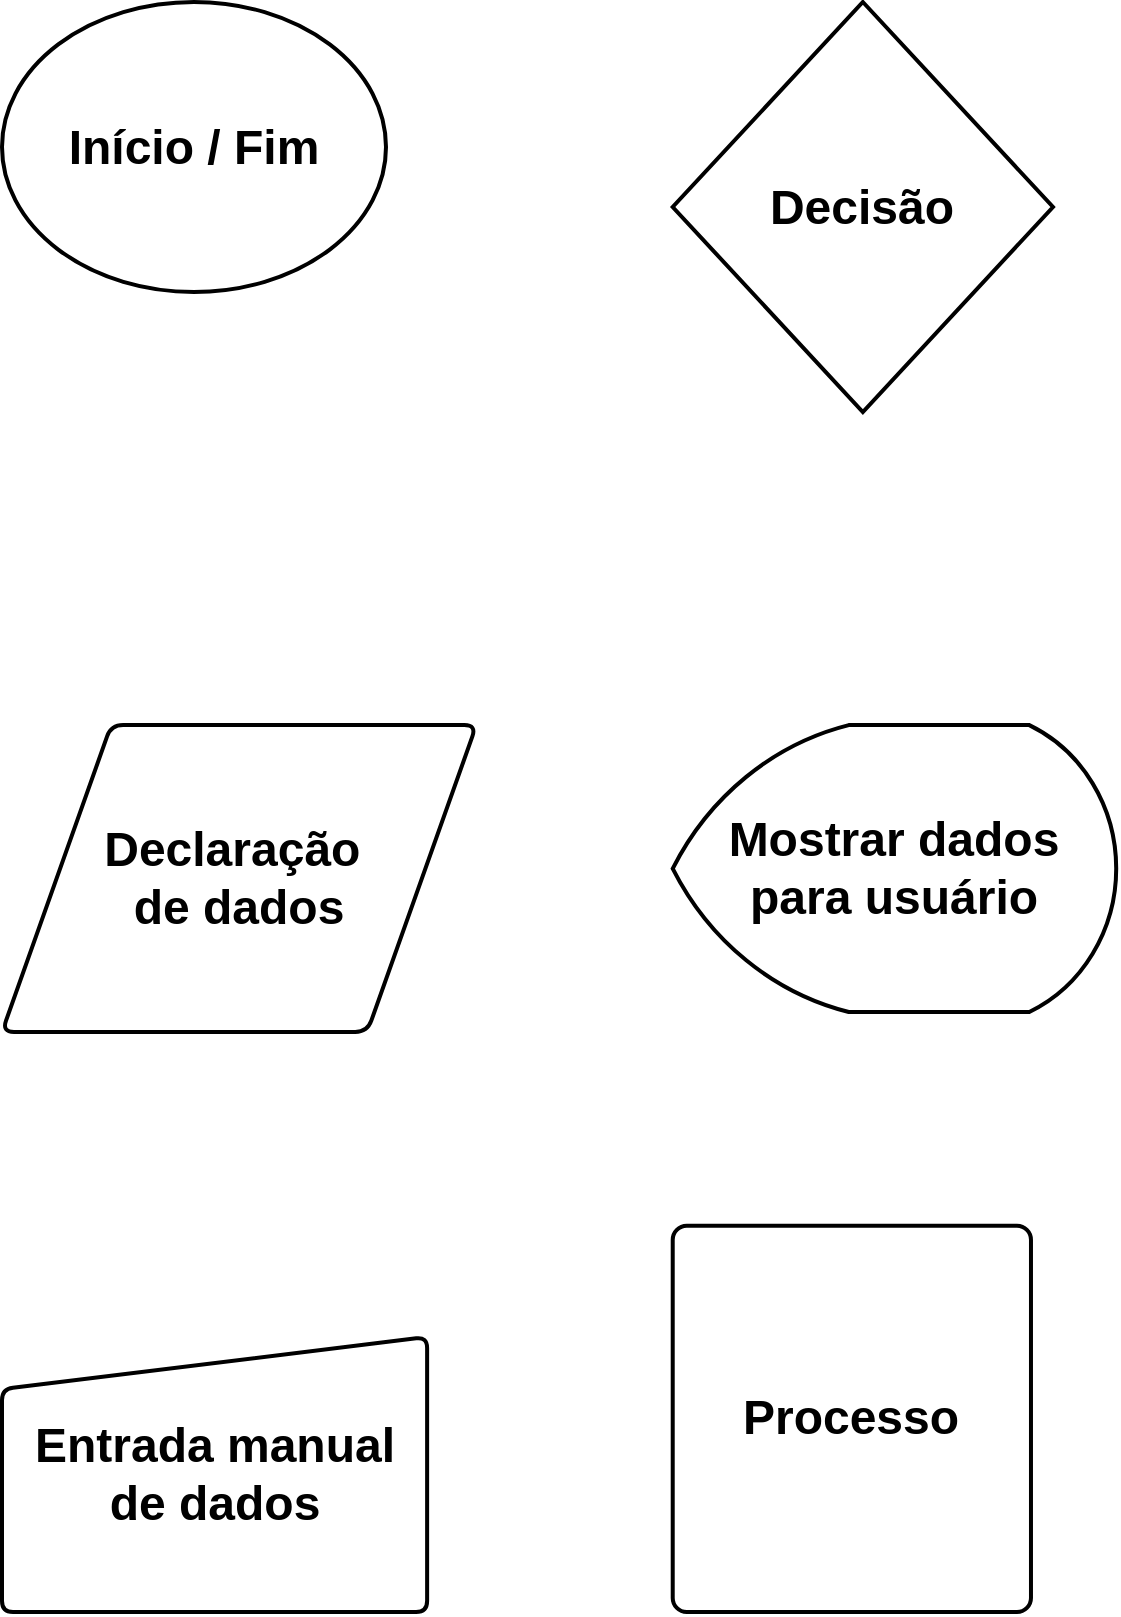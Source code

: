 <mxfile version="24.2.8" type="device" pages="5">
  <diagram name="Estrutura de dados" id="VO0Elfahwj_v4JyDGlC0">
    <mxGraphModel dx="1434" dy="739" grid="1" gridSize="10" guides="1" tooltips="1" connect="1" arrows="1" fold="1" page="1" pageScale="1" pageWidth="850" pageHeight="1100" math="0" shadow="0">
      <root>
        <mxCell id="0" />
        <mxCell id="1" parent="0" />
        <mxCell id="7VfNzJlZN8jF8H4V-uZl-8" value="&lt;b&gt;&lt;font style=&quot;font-size: 24px;&quot;&gt;Início / Fim&lt;/font&gt;&lt;/b&gt;" style="strokeWidth=2;html=1;shape=mxgraph.flowchart.start_2;whiteSpace=wrap;container=0;" parent="1" vertex="1">
          <mxGeometry x="128" y="105" width="192" height="145" as="geometry" />
        </mxCell>
        <mxCell id="7VfNzJlZN8jF8H4V-uZl-9" value="&lt;b&gt;&lt;font style=&quot;font-size: 24px;&quot;&gt;Decisão&lt;/font&gt;&lt;/b&gt;" style="strokeWidth=2;html=1;shape=mxgraph.flowchart.decision;whiteSpace=wrap;container=0;" parent="1" vertex="1">
          <mxGeometry x="463.36" y="105" width="190.14" height="205" as="geometry" />
        </mxCell>
        <mxCell id="7VfNzJlZN8jF8H4V-uZl-10" value="&lt;b&gt;&lt;font style=&quot;font-size: 24px;&quot;&gt;Entrada manual de dados&lt;/font&gt;&lt;/b&gt;" style="html=1;strokeWidth=2;shape=manualInput;whiteSpace=wrap;rounded=1;size=26;arcSize=11;container=0;" parent="1" vertex="1">
          <mxGeometry x="128" y="772.5" width="212.56" height="137.5" as="geometry" />
        </mxCell>
        <mxCell id="7VfNzJlZN8jF8H4V-uZl-11" value="&lt;b&gt;&lt;font style=&quot;font-size: 24px;&quot;&gt;Declaração&amp;nbsp;&lt;/font&gt;&lt;/b&gt;&lt;div&gt;&lt;b&gt;&lt;font style=&quot;font-size: 24px;&quot;&gt;de dados&lt;/font&gt;&lt;/b&gt;&lt;/div&gt;" style="shape=parallelogram;html=1;strokeWidth=2;perimeter=parallelogramPerimeter;whiteSpace=wrap;rounded=1;arcSize=12;size=0.23;container=0;" parent="1" vertex="1">
          <mxGeometry x="128" y="466.56" width="237.2" height="153.44" as="geometry" />
        </mxCell>
        <mxCell id="7VfNzJlZN8jF8H4V-uZl-12" value="&lt;b&gt;&lt;font style=&quot;font-size: 24px;&quot;&gt;Processo&lt;/font&gt;&lt;/b&gt;" style="rounded=1;whiteSpace=wrap;html=1;absoluteArcSize=1;arcSize=14;strokeWidth=2;container=0;" parent="1" vertex="1">
          <mxGeometry x="463.36" y="716.88" width="179.13" height="193.13" as="geometry" />
        </mxCell>
        <mxCell id="7VfNzJlZN8jF8H4V-uZl-14" value="&lt;b&gt;&lt;font style=&quot;font-size: 24px;&quot;&gt;Mostrar dados para usuário&lt;/font&gt;&lt;/b&gt;" style="strokeWidth=2;html=1;shape=mxgraph.flowchart.display;whiteSpace=wrap;container=0;" parent="1" vertex="1">
          <mxGeometry x="463.36" y="466.56" width="221.74" height="143.44" as="geometry" />
        </mxCell>
      </root>
    </mxGraphModel>
  </diagram>
  <diagram id="NFnGomVxwJzq5-y00nWm" name="Estrutura Sequencial">
    <mxGraphModel dx="1434" dy="739" grid="1" gridSize="10" guides="1" tooltips="1" connect="1" arrows="1" fold="1" page="1" pageScale="1" pageWidth="850" pageHeight="1100" math="0" shadow="0">
      <root>
        <mxCell id="0" />
        <mxCell id="1" parent="0" />
        <mxCell id="A3I9JOHYfVXr757jEIxs-1" value="&lt;b&gt;&lt;font style=&quot;font-size: 24px;&quot;&gt;Estrutura Sequencial&lt;/font&gt;&lt;/b&gt;" style="rounded=1;whiteSpace=wrap;html=1;absoluteArcSize=1;arcSize=0;strokeWidth=2;" parent="1" vertex="1">
          <mxGeometry x="250" y="70" width="350" height="90" as="geometry" />
        </mxCell>
        <mxCell id="rwIyurHBLYA6ryHtuihB-2" style="edgeStyle=orthogonalEdgeStyle;rounded=0;orthogonalLoop=1;jettySize=auto;html=1;" parent="1" source="A3I9JOHYfVXr757jEIxs-3" target="rwIyurHBLYA6ryHtuihB-1" edge="1">
          <mxGeometry relative="1" as="geometry" />
        </mxCell>
        <mxCell id="A3I9JOHYfVXr757jEIxs-3" value="&lt;span style=&quot;font-size: 24px;&quot;&gt;&lt;b&gt;Realizar cadastro&lt;/b&gt;&lt;/span&gt;" style="strokeWidth=2;html=1;shape=mxgraph.flowchart.start_2;whiteSpace=wrap;" parent="1" vertex="1">
          <mxGeometry x="340" y="210" width="170" height="170" as="geometry" />
        </mxCell>
        <mxCell id="Yi8Tm0lFLK86ROE0paF7-2" style="edgeStyle=orthogonalEdgeStyle;rounded=0;orthogonalLoop=1;jettySize=auto;html=1;" parent="1" source="rwIyurHBLYA6ryHtuihB-1" target="Yi8Tm0lFLK86ROE0paF7-1" edge="1">
          <mxGeometry relative="1" as="geometry" />
        </mxCell>
        <mxCell id="rwIyurHBLYA6ryHtuihB-1" value="&lt;span style=&quot;font-size: 24px;&quot;&gt;&lt;b&gt;Nome&lt;/b&gt;&lt;/span&gt;&lt;div&gt;&lt;span style=&quot;font-size: 24px;&quot;&gt;&lt;b&gt;Email&lt;/b&gt;&lt;/span&gt;&lt;/div&gt;&lt;div&gt;&lt;span style=&quot;font-size: 24px;&quot;&gt;&lt;b&gt;Senha&lt;/b&gt;&lt;/span&gt;&lt;/div&gt;" style="shape=parallelogram;html=1;strokeWidth=2;perimeter=parallelogramPerimeter;whiteSpace=wrap;rounded=1;arcSize=12;size=0.23;container=0;" parent="1" vertex="1">
          <mxGeometry x="296.015" y="450.002" width="257.97" height="166.875" as="geometry" />
        </mxCell>
        <mxCell id="Yi8Tm0lFLK86ROE0paF7-4" value="" style="edgeStyle=orthogonalEdgeStyle;rounded=0;orthogonalLoop=1;jettySize=auto;html=1;" parent="1" source="Yi8Tm0lFLK86ROE0paF7-1" target="Yi8Tm0lFLK86ROE0paF7-3" edge="1">
          <mxGeometry relative="1" as="geometry" />
        </mxCell>
        <mxCell id="Yi8Tm0lFLK86ROE0paF7-1" value="&lt;b&gt;&lt;font style=&quot;font-size: 24px;&quot;&gt;Nome = Sil&lt;/font&gt;&lt;/b&gt;" style="html=1;strokeWidth=2;shape=manualInput;whiteSpace=wrap;rounded=1;size=26;arcSize=11;container=0;" parent="1" vertex="1">
          <mxGeometry x="296.015" y="700" width="257.97" height="150" as="geometry" />
        </mxCell>
        <mxCell id="Yi8Tm0lFLK86ROE0paF7-6" value="" style="edgeStyle=orthogonalEdgeStyle;rounded=0;orthogonalLoop=1;jettySize=auto;html=1;" parent="1" source="Yi8Tm0lFLK86ROE0paF7-3" target="Yi8Tm0lFLK86ROE0paF7-5" edge="1">
          <mxGeometry relative="1" as="geometry" />
        </mxCell>
        <mxCell id="Yi8Tm0lFLK86ROE0paF7-3" value="&lt;span style=&quot;font-size: 24px;&quot;&gt;&lt;b&gt;email = Sil@miranda.com&lt;/b&gt;&lt;/span&gt;" style="html=1;strokeWidth=2;shape=manualInput;whiteSpace=wrap;rounded=1;size=26;arcSize=11;container=0;" parent="1" vertex="1">
          <mxGeometry x="265" y="933" width="320" height="137" as="geometry" />
        </mxCell>
        <mxCell id="2QI2CAJESGRs4AAB4RBo-2" value="" style="edgeStyle=orthogonalEdgeStyle;rounded=0;orthogonalLoop=1;jettySize=auto;html=1;" parent="1" source="Yi8Tm0lFLK86ROE0paF7-5" target="2QI2CAJESGRs4AAB4RBo-1" edge="1">
          <mxGeometry relative="1" as="geometry" />
        </mxCell>
        <mxCell id="Yi8Tm0lFLK86ROE0paF7-5" value="&lt;span style=&quot;font-size: 24px;&quot;&gt;&lt;b&gt;senha = siluber123&lt;/b&gt;&lt;/span&gt;" style="html=1;strokeWidth=2;shape=manualInput;whiteSpace=wrap;rounded=1;size=26;arcSize=11;container=0;" parent="1" vertex="1">
          <mxGeometry x="265" y="1150" width="320" height="137" as="geometry" />
        </mxCell>
        <mxCell id="R-juqCz5-qe3ImDDjwPW-4" value="" style="edgeStyle=orthogonalEdgeStyle;rounded=0;orthogonalLoop=1;jettySize=auto;html=1;" parent="1" source="2QI2CAJESGRs4AAB4RBo-1" target="R-juqCz5-qe3ImDDjwPW-2" edge="1">
          <mxGeometry relative="1" as="geometry" />
        </mxCell>
        <mxCell id="2QI2CAJESGRs4AAB4RBo-1" value="&lt;b&gt;&lt;font style=&quot;font-size: 24px;&quot;&gt;Cadastro&amp;nbsp;&lt;/font&gt;&lt;/b&gt;&lt;div&gt;&lt;b&gt;&lt;font style=&quot;font-size: 24px;&quot;&gt;concluído&lt;/font&gt;&lt;/b&gt;&lt;/div&gt;" style="strokeWidth=2;html=1;shape=mxgraph.flowchart.display;whiteSpace=wrap;container=0;" parent="1" vertex="1">
          <mxGeometry x="296.015" y="1380.003" width="257.97" height="166.875" as="geometry" />
        </mxCell>
        <mxCell id="R-juqCz5-qe3ImDDjwPW-2" value="&lt;span style=&quot;font-size: 24px;&quot;&gt;&lt;b&gt;Realizar cadastro&lt;/b&gt;&lt;/span&gt;" style="strokeWidth=2;html=1;shape=mxgraph.flowchart.start_2;whiteSpace=wrap;" parent="1" vertex="1">
          <mxGeometry x="340" y="1640" width="170" height="170" as="geometry" />
        </mxCell>
      </root>
    </mxGraphModel>
  </diagram>
  <diagram name="Estrutura condicional" id="o-TsfnYeBPfgt5agu1Gy">
    <mxGraphModel dx="1434" dy="739" grid="1" gridSize="10" guides="1" tooltips="1" connect="1" arrows="1" fold="1" page="1" pageScale="1" pageWidth="850" pageHeight="1100" math="0" shadow="0">
      <root>
        <mxCell id="kD1bxhBCxLsqNblzuOr5-0" />
        <mxCell id="kD1bxhBCxLsqNblzuOr5-1" parent="kD1bxhBCxLsqNblzuOr5-0" />
        <mxCell id="kD1bxhBCxLsqNblzuOr5-2" value="&lt;span style=&quot;font-size: 24px;&quot;&gt;&lt;b&gt;Estrutura condicional&lt;/b&gt;&lt;/span&gt;" style="rounded=1;whiteSpace=wrap;html=1;absoluteArcSize=1;arcSize=0;strokeWidth=2;" parent="kD1bxhBCxLsqNblzuOr5-1" vertex="1">
          <mxGeometry x="250" y="70" width="350" height="90" as="geometry" />
        </mxCell>
        <mxCell id="kD1bxhBCxLsqNblzuOr5-3" style="edgeStyle=orthogonalEdgeStyle;rounded=0;orthogonalLoop=1;jettySize=auto;html=1;" parent="kD1bxhBCxLsqNblzuOr5-1" source="kD1bxhBCxLsqNblzuOr5-4" target="kD1bxhBCxLsqNblzuOr5-6" edge="1">
          <mxGeometry relative="1" as="geometry" />
        </mxCell>
        <mxCell id="kD1bxhBCxLsqNblzuOr5-4" value="&lt;span style=&quot;font-size: 24px;&quot;&gt;&lt;b&gt;Fazer Login&lt;/b&gt;&lt;/span&gt;" style="strokeWidth=2;html=1;shape=mxgraph.flowchart.start_2;whiteSpace=wrap;" parent="kD1bxhBCxLsqNblzuOr5-1" vertex="1">
          <mxGeometry x="340" y="210" width="170" height="170" as="geometry" />
        </mxCell>
        <mxCell id="kD1bxhBCxLsqNblzuOr5-5" style="edgeStyle=orthogonalEdgeStyle;rounded=0;orthogonalLoop=1;jettySize=auto;html=1;" parent="kD1bxhBCxLsqNblzuOr5-1" source="kD1bxhBCxLsqNblzuOr5-6" target="kD1bxhBCxLsqNblzuOr5-8" edge="1">
          <mxGeometry relative="1" as="geometry" />
        </mxCell>
        <mxCell id="kD1bxhBCxLsqNblzuOr5-6" value="&lt;div&gt;&lt;span style=&quot;font-size: 24px;&quot;&gt;&lt;b&gt;Email&lt;/b&gt;&lt;/span&gt;&lt;/div&gt;&lt;div&gt;&lt;span style=&quot;font-size: 24px;&quot;&gt;&lt;b&gt;Senha&lt;/b&gt;&lt;/span&gt;&lt;/div&gt;" style="shape=parallelogram;html=1;strokeWidth=2;perimeter=parallelogramPerimeter;whiteSpace=wrap;rounded=1;arcSize=12;size=0.23;container=0;" parent="kD1bxhBCxLsqNblzuOr5-1" vertex="1">
          <mxGeometry x="296.015" y="450.002" width="257.97" height="166.875" as="geometry" />
        </mxCell>
        <mxCell id="kD1bxhBCxLsqNblzuOr5-7" value="" style="edgeStyle=orthogonalEdgeStyle;rounded=0;orthogonalLoop=1;jettySize=auto;html=1;" parent="kD1bxhBCxLsqNblzuOr5-1" source="kD1bxhBCxLsqNblzuOr5-8" target="kD1bxhBCxLsqNblzuOr5-10" edge="1">
          <mxGeometry relative="1" as="geometry" />
        </mxCell>
        <mxCell id="kD1bxhBCxLsqNblzuOr5-8" value="&lt;b&gt;&lt;font style=&quot;font-size: 24px;&quot;&gt;Email = Sil&lt;/font&gt;&lt;/b&gt;" style="html=1;strokeWidth=2;shape=manualInput;whiteSpace=wrap;rounded=1;size=26;arcSize=11;container=0;" parent="kD1bxhBCxLsqNblzuOr5-1" vertex="1">
          <mxGeometry x="296.015" y="700" width="257.97" height="150" as="geometry" />
        </mxCell>
        <mxCell id="kD1bxhBCxLsqNblzuOr5-9" value="" style="edgeStyle=orthogonalEdgeStyle;rounded=0;orthogonalLoop=1;jettySize=auto;html=1;" parent="kD1bxhBCxLsqNblzuOr5-1" source="kD1bxhBCxLsqNblzuOr5-10" edge="1">
          <mxGeometry relative="1" as="geometry">
            <mxPoint x="425" y="1150" as="targetPoint" />
          </mxGeometry>
        </mxCell>
        <mxCell id="kD1bxhBCxLsqNblzuOr5-10" value="&lt;b style=&quot;font-size: 24px;&quot;&gt;senha = siluber123&lt;/b&gt;" style="html=1;strokeWidth=2;shape=manualInput;whiteSpace=wrap;rounded=1;size=26;arcSize=11;container=0;" parent="kD1bxhBCxLsqNblzuOr5-1" vertex="1">
          <mxGeometry x="265" y="933" width="320" height="137" as="geometry" />
        </mxCell>
        <mxCell id="08QV8GUdq5zYSwY0dbOq-10" style="edgeStyle=orthogonalEdgeStyle;rounded=0;orthogonalLoop=1;jettySize=auto;html=1;entryX=1;entryY=0.5;entryDx=0;entryDy=0;entryPerimeter=0;" parent="kD1bxhBCxLsqNblzuOr5-1" source="kD1bxhBCxLsqNblzuOr5-14" target="kD1bxhBCxLsqNblzuOr5-15" edge="1">
          <mxGeometry relative="1" as="geometry">
            <mxPoint x="699" y="2290" as="targetPoint" />
            <Array as="points">
              <mxPoint x="699" y="2176" />
              <mxPoint x="700" y="2176" />
              <mxPoint x="700" y="2245" />
            </Array>
          </mxGeometry>
        </mxCell>
        <mxCell id="kD1bxhBCxLsqNblzuOr5-14" value="&lt;span style=&quot;font-size: 24px;&quot;&gt;&lt;b&gt;Dados inválidos!&lt;/b&gt;&lt;/span&gt;&lt;div&gt;&lt;span style=&quot;font-size: 24px;&quot;&gt;&lt;b&gt;Tente novamente!&lt;/b&gt;&lt;/span&gt;&lt;/div&gt;" style="strokeWidth=2;html=1;shape=mxgraph.flowchart.display;whiteSpace=wrap;container=0;" parent="kD1bxhBCxLsqNblzuOr5-1" vertex="1">
          <mxGeometry x="569.995" y="1895.622" width="257.97" height="166.875" as="geometry" />
        </mxCell>
        <mxCell id="kD1bxhBCxLsqNblzuOr5-15" value="&lt;span style=&quot;font-size: 24px;&quot;&gt;&lt;b&gt;Fim&lt;/b&gt;&lt;/span&gt;" style="strokeWidth=2;html=1;shape=mxgraph.flowchart.start_2;whiteSpace=wrap;" parent="kD1bxhBCxLsqNblzuOr5-1" vertex="1">
          <mxGeometry x="320" y="2160" width="170" height="170" as="geometry" />
        </mxCell>
        <mxCell id="08QV8GUdq5zYSwY0dbOq-1" value="" style="edgeStyle=orthogonalEdgeStyle;rounded=0;orthogonalLoop=1;jettySize=auto;html=1;" parent="kD1bxhBCxLsqNblzuOr5-1" source="HEY9RILH30XYYjWPlyKG-0" target="08QV8GUdq5zYSwY0dbOq-0" edge="1">
          <mxGeometry relative="1" as="geometry" />
        </mxCell>
        <mxCell id="HEY9RILH30XYYjWPlyKG-0" value="&lt;b&gt;&lt;font style=&quot;font-size: 24px;&quot;&gt;Verificar entradas na base de dados&lt;/font&gt;&lt;/b&gt;" style="rounded=1;whiteSpace=wrap;html=1;absoluteArcSize=1;arcSize=14;strokeWidth=2;container=0;" parent="kD1bxhBCxLsqNblzuOr5-1" vertex="1">
          <mxGeometry x="300.0" y="1160.005" width="257.97" height="278.125" as="geometry" />
        </mxCell>
        <mxCell id="08QV8GUdq5zYSwY0dbOq-7" style="edgeStyle=orthogonalEdgeStyle;rounded=0;orthogonalLoop=1;jettySize=auto;html=1;" parent="kD1bxhBCxLsqNblzuOr5-1" source="08QV8GUdq5zYSwY0dbOq-0" target="kD1bxhBCxLsqNblzuOr5-14" edge="1">
          <mxGeometry relative="1" as="geometry" />
        </mxCell>
        <mxCell id="08QV8GUdq5zYSwY0dbOq-8" value="&lt;font style=&quot;font-size: 24px;&quot;&gt;Não&lt;/font&gt;" style="edgeLabel;html=1;align=center;verticalAlign=middle;resizable=0;points=[];" parent="08QV8GUdq5zYSwY0dbOq-7" vertex="1" connectable="0">
          <mxGeometry x="-0.556" y="-6" relative="1" as="geometry">
            <mxPoint x="25" y="-6" as="offset" />
          </mxGeometry>
        </mxCell>
        <mxCell id="08QV8GUdq5zYSwY0dbOq-0" value="&lt;b&gt;&lt;font style=&quot;font-size: 24px;&quot;&gt;Email e senha&amp;nbsp;&lt;/font&gt;&lt;/b&gt;&lt;div&gt;&lt;b&gt;&lt;font style=&quot;font-size: 24px;&quot;&gt;estão corretos?&lt;/font&gt;&lt;/b&gt;&lt;/div&gt;" style="strokeWidth=2;html=1;shape=mxgraph.flowchart.decision;whiteSpace=wrap;container=0;" parent="kD1bxhBCxLsqNblzuOr5-1" vertex="1">
          <mxGeometry x="300.0" y="1520" width="257.97" height="278.125" as="geometry" />
        </mxCell>
        <mxCell id="08QV8GUdq5zYSwY0dbOq-6" style="edgeStyle=orthogonalEdgeStyle;rounded=0;orthogonalLoop=1;jettySize=auto;html=1;" parent="kD1bxhBCxLsqNblzuOr5-1" source="08QV8GUdq5zYSwY0dbOq-3" target="kD1bxhBCxLsqNblzuOr5-15" edge="1">
          <mxGeometry relative="1" as="geometry">
            <Array as="points">
              <mxPoint x="130" y="2245" />
            </Array>
          </mxGeometry>
        </mxCell>
        <mxCell id="08QV8GUdq5zYSwY0dbOq-3" value="&lt;b&gt;&lt;font style=&quot;font-size: 24px;&quot;&gt;Redirecionar para tela principal do aplicativo&lt;/font&gt;&lt;/b&gt;" style="rounded=1;whiteSpace=wrap;html=1;absoluteArcSize=1;arcSize=14;strokeWidth=2;container=0;" parent="kD1bxhBCxLsqNblzuOr5-1" vertex="1">
          <mxGeometry x="20.0" y="1839.995" width="257.97" height="278.125" as="geometry" />
        </mxCell>
        <mxCell id="08QV8GUdq5zYSwY0dbOq-4" style="edgeStyle=orthogonalEdgeStyle;rounded=0;orthogonalLoop=1;jettySize=auto;html=1;entryX=0.364;entryY=-0.014;entryDx=0;entryDy=0;entryPerimeter=0;" parent="kD1bxhBCxLsqNblzuOr5-1" source="08QV8GUdq5zYSwY0dbOq-0" target="08QV8GUdq5zYSwY0dbOq-3" edge="1">
          <mxGeometry relative="1" as="geometry" />
        </mxCell>
        <mxCell id="08QV8GUdq5zYSwY0dbOq-5" value="&lt;font style=&quot;font-size: 24px;&quot;&gt;Sim&lt;/font&gt;" style="edgeLabel;html=1;align=center;verticalAlign=middle;resizable=0;points=[];" parent="08QV8GUdq5zYSwY0dbOq-4" vertex="1" connectable="0">
          <mxGeometry x="-0.482" y="1" relative="1" as="geometry">
            <mxPoint as="offset" />
          </mxGeometry>
        </mxCell>
      </root>
    </mxGraphModel>
  </diagram>
  <diagram name="Estrutura de repetição" id="7-vGQUtWc19p7RqQcw9Z">
    <mxGraphModel dx="2284" dy="739" grid="1" gridSize="10" guides="1" tooltips="1" connect="1" arrows="1" fold="1" page="1" pageScale="1" pageWidth="850" pageHeight="1100" math="0" shadow="0">
      <root>
        <mxCell id="-xCKixJbbu0ULzq-_ln2-0" />
        <mxCell id="-xCKixJbbu0ULzq-_ln2-1" parent="-xCKixJbbu0ULzq-_ln2-0" />
        <mxCell id="-xCKixJbbu0ULzq-_ln2-2" value="&lt;span style=&quot;font-size: 24px;&quot;&gt;&lt;b&gt;Estrutura de repetição&lt;/b&gt;&lt;/span&gt;" style="rounded=1;whiteSpace=wrap;html=1;absoluteArcSize=1;arcSize=0;strokeWidth=2;" parent="-xCKixJbbu0ULzq-_ln2-1" vertex="1">
          <mxGeometry x="250" y="60" width="350" height="90" as="geometry" />
        </mxCell>
        <mxCell id="lA_iUSk2iYBICSEnjaxL-0" value="&lt;span style=&quot;font-size: 24px;&quot;&gt;&lt;b&gt;Fazer&lt;/b&gt;&lt;/span&gt;" style="rounded=1;whiteSpace=wrap;html=1;absoluteArcSize=1;arcSize=0;strokeWidth=2;fillColor=#dae8fc;strokeColor=#6c8ebf;" parent="-xCKixJbbu0ULzq-_ln2-1" vertex="1">
          <mxGeometry x="-520" y="250" width="190" height="90" as="geometry" />
        </mxCell>
        <mxCell id="lA_iUSk2iYBICSEnjaxL-1" value="&lt;span style=&quot;font-size: 24px;&quot;&gt;&lt;b&gt;Enquanto&lt;/b&gt;&lt;/span&gt;" style="rounded=1;whiteSpace=wrap;html=1;absoluteArcSize=1;arcSize=0;strokeWidth=2;fillColor=#dae8fc;strokeColor=#6c8ebf;" parent="-xCKixJbbu0ULzq-_ln2-1" vertex="1">
          <mxGeometry x="330" y="250" width="190" height="90" as="geometry" />
        </mxCell>
        <mxCell id="lA_iUSk2iYBICSEnjaxL-2" value="&lt;span style=&quot;font-size: 24px;&quot;&gt;&lt;b&gt;Para&lt;/b&gt;&lt;/span&gt;" style="rounded=1;whiteSpace=wrap;html=1;absoluteArcSize=1;arcSize=0;strokeWidth=2;fillColor=#dae8fc;strokeColor=#6c8ebf;" parent="-xCKixJbbu0ULzq-_ln2-1" vertex="1">
          <mxGeometry x="1180" y="250" width="190" height="90" as="geometry" />
        </mxCell>
        <mxCell id="NqHBUBlj-uj2-Bo8A-zh-1" style="edgeStyle=orthogonalEdgeStyle;rounded=0;orthogonalLoop=1;jettySize=auto;html=1;" parent="-xCKixJbbu0ULzq-_ln2-1" source="ZsBc-Dn6-CAosZ0wGLHT-1" target="NqHBUBlj-uj2-Bo8A-zh-0" edge="1">
          <mxGeometry relative="1" as="geometry" />
        </mxCell>
        <mxCell id="ZsBc-Dn6-CAosZ0wGLHT-1" value="&lt;b&gt;&lt;font style=&quot;font-size: 24px;&quot;&gt;Procurando&lt;/font&gt;&lt;/b&gt;&lt;div&gt;&lt;b&gt;&lt;font style=&quot;font-size: 24px;&quot;&gt;motorista&lt;/font&gt;&lt;/b&gt;&lt;/div&gt;" style="strokeWidth=2;html=1;shape=mxgraph.flowchart.start_2;whiteSpace=wrap;container=0;" parent="-xCKixJbbu0ULzq-_ln2-1" vertex="1">
          <mxGeometry x="-521" y="405" width="192" height="145" as="geometry" />
        </mxCell>
        <mxCell id="xnZMceq7v4MUehFNxENU-1" style="edgeStyle=orthogonalEdgeStyle;rounded=0;orthogonalLoop=1;jettySize=auto;html=1;" parent="-xCKixJbbu0ULzq-_ln2-1" source="NqHBUBlj-uj2-Bo8A-zh-0" target="xnZMceq7v4MUehFNxENU-0" edge="1">
          <mxGeometry relative="1" as="geometry" />
        </mxCell>
        <mxCell id="NqHBUBlj-uj2-Bo8A-zh-0" value="&lt;span style=&quot;font-size: 24px;&quot;&gt;&lt;b&gt;Destino = CEP: 00000-000&lt;/b&gt;&lt;/span&gt;" style="shape=parallelogram;html=1;strokeWidth=2;perimeter=parallelogramPerimeter;whiteSpace=wrap;rounded=1;arcSize=12;size=0.23;container=0;" parent="-xCKixJbbu0ULzq-_ln2-1" vertex="1">
          <mxGeometry x="-543.6" y="610" width="237.2" height="153.44" as="geometry" />
        </mxCell>
        <mxCell id="0eK_CU9ltgBVKvnNvO_C-1" style="edgeStyle=orthogonalEdgeStyle;rounded=0;orthogonalLoop=1;jettySize=auto;html=1;" parent="-xCKixJbbu0ULzq-_ln2-1" source="xnZMceq7v4MUehFNxENU-0" target="0eK_CU9ltgBVKvnNvO_C-0" edge="1">
          <mxGeometry relative="1" as="geometry" />
        </mxCell>
        <mxCell id="xnZMceq7v4MUehFNxENU-0" value="&lt;b&gt;&lt;font style=&quot;font-size: 24px;&quot;&gt;Procurar motorista disponível&lt;/font&gt;&lt;/b&gt;" style="rounded=1;whiteSpace=wrap;html=1;absoluteArcSize=1;arcSize=14;strokeWidth=2;container=0;" parent="-xCKixJbbu0ULzq-_ln2-1" vertex="1">
          <mxGeometry x="-515" y="820" width="179.13" height="193.13" as="geometry" />
        </mxCell>
        <mxCell id="0eK_CU9ltgBVKvnNvO_C-2" style="edgeStyle=orthogonalEdgeStyle;rounded=0;orthogonalLoop=1;jettySize=auto;html=1;" parent="-xCKixJbbu0ULzq-_ln2-1" source="0eK_CU9ltgBVKvnNvO_C-0" edge="1">
          <mxGeometry relative="1" as="geometry">
            <mxPoint x="-330" y="940" as="targetPoint" />
            <Array as="points">
              <mxPoint x="-80" y="1173" />
              <mxPoint x="-80" y="940" />
            </Array>
          </mxGeometry>
        </mxCell>
        <mxCell id="0eK_CU9ltgBVKvnNvO_C-3" value="&lt;font style=&quot;font-size: 24px;&quot;&gt;&lt;b&gt;Não&lt;/b&gt;&lt;/font&gt;" style="edgeLabel;html=1;align=center;verticalAlign=middle;resizable=0;points=[];" parent="0eK_CU9ltgBVKvnNvO_C-2" vertex="1" connectable="0">
          <mxGeometry x="-0.529" y="-4" relative="1" as="geometry">
            <mxPoint as="offset" />
          </mxGeometry>
        </mxCell>
        <mxCell id="0eK_CU9ltgBVKvnNvO_C-5" style="edgeStyle=orthogonalEdgeStyle;rounded=0;orthogonalLoop=1;jettySize=auto;html=1;" parent="-xCKixJbbu0ULzq-_ln2-1" source="0eK_CU9ltgBVKvnNvO_C-0" target="0eK_CU9ltgBVKvnNvO_C-10" edge="1">
          <mxGeometry relative="1" as="geometry">
            <mxPoint x="-720" y="1430" as="targetPoint" />
          </mxGeometry>
        </mxCell>
        <mxCell id="0eK_CU9ltgBVKvnNvO_C-0" value="&lt;b&gt;&lt;font style=&quot;font-size: 24px;&quot;&gt;Motorista encontrado?&lt;/font&gt;&lt;/b&gt;" style="strokeWidth=2;html=1;shape=mxgraph.flowchart.decision;whiteSpace=wrap;container=0;" parent="-xCKixJbbu0ULzq-_ln2-1" vertex="1">
          <mxGeometry x="-521" y="1070" width="190.14" height="205" as="geometry" />
        </mxCell>
        <mxCell id="8RsqhAXLzU_1KDn1i3Qa-1" style="edgeStyle=orthogonalEdgeStyle;rounded=0;orthogonalLoop=1;jettySize=auto;html=1;" parent="-xCKixJbbu0ULzq-_ln2-1" source="0eK_CU9ltgBVKvnNvO_C-10" target="8RsqhAXLzU_1KDn1i3Qa-0" edge="1">
          <mxGeometry relative="1" as="geometry" />
        </mxCell>
        <mxCell id="0eK_CU9ltgBVKvnNvO_C-10" value="&lt;span style=&quot;font-size: 24px;&quot;&gt;&lt;b&gt;Motorista = Raul&lt;/b&gt;&lt;/span&gt;" style="shape=parallelogram;html=1;strokeWidth=2;perimeter=parallelogramPerimeter;whiteSpace=wrap;rounded=1;arcSize=12;size=0.23;container=0;" parent="-xCKixJbbu0ULzq-_ln2-1" vertex="1">
          <mxGeometry x="-830" y="1470" width="330" height="153.44" as="geometry" />
        </mxCell>
        <mxCell id="0eK_CU9ltgBVKvnNvO_C-11" value="&lt;span style=&quot;font-size: 24px;&quot;&gt;&lt;b&gt;Fim&lt;/b&gt;&lt;/span&gt;" style="strokeWidth=2;html=1;shape=mxgraph.flowchart.start_2;whiteSpace=wrap;container=0;" parent="-xCKixJbbu0ULzq-_ln2-1" vertex="1">
          <mxGeometry x="-440.0" y="1910" width="192" height="145" as="geometry" />
        </mxCell>
        <mxCell id="8RsqhAXLzU_1KDn1i3Qa-2" style="edgeStyle=orthogonalEdgeStyle;rounded=0;orthogonalLoop=1;jettySize=auto;html=1;" parent="-xCKixJbbu0ULzq-_ln2-1" source="8RsqhAXLzU_1KDn1i3Qa-0" target="0eK_CU9ltgBVKvnNvO_C-11" edge="1">
          <mxGeometry relative="1" as="geometry">
            <mxPoint x="-310" y="1790" as="targetPoint" />
          </mxGeometry>
        </mxCell>
        <mxCell id="8RsqhAXLzU_1KDn1i3Qa-0" value="&lt;b&gt;&lt;font style=&quot;font-size: 24px;&quot;&gt;Iniciando viagem&lt;/font&gt;&lt;/b&gt;" style="strokeWidth=2;html=1;shape=mxgraph.flowchart.display;whiteSpace=wrap;container=0;" parent="-xCKixJbbu0ULzq-_ln2-1" vertex="1">
          <mxGeometry x="-775.87" y="1710" width="221.74" height="143.44" as="geometry" />
        </mxCell>
        <mxCell id="8RsqhAXLzU_1KDn1i3Qa-5" value="" style="edgeStyle=orthogonalEdgeStyle;rounded=0;orthogonalLoop=1;jettySize=auto;html=1;" parent="-xCKixJbbu0ULzq-_ln2-1" source="8RsqhAXLzU_1KDn1i3Qa-3" target="8RsqhAXLzU_1KDn1i3Qa-4" edge="1">
          <mxGeometry relative="1" as="geometry" />
        </mxCell>
        <mxCell id="8RsqhAXLzU_1KDn1i3Qa-3" value="&lt;span style=&quot;font-size: 24px;&quot;&gt;&lt;b&gt;Finalizando&lt;/b&gt;&lt;/span&gt;&lt;div&gt;&lt;span style=&quot;font-size: 24px;&quot;&gt;&lt;b&gt;viagem&lt;/b&gt;&lt;/span&gt;&lt;/div&gt;" style="strokeWidth=2;html=1;shape=mxgraph.flowchart.start_2;whiteSpace=wrap;container=0;" parent="-xCKixJbbu0ULzq-_ln2-1" vertex="1">
          <mxGeometry x="340" y="420" width="192" height="145" as="geometry" />
        </mxCell>
        <mxCell id="8RsqhAXLzU_1KDn1i3Qa-6" style="edgeStyle=orthogonalEdgeStyle;rounded=0;orthogonalLoop=1;jettySize=auto;html=1;" parent="-xCKixJbbu0ULzq-_ln2-1" source="8RsqhAXLzU_1KDn1i3Qa-4" target="8RsqhAXLzU_1KDn1i3Qa-14" edge="1">
          <mxGeometry relative="1" as="geometry">
            <mxPoint x="220" y="900" as="targetPoint" />
          </mxGeometry>
        </mxCell>
        <mxCell id="8RsqhAXLzU_1KDn1i3Qa-10" value="&lt;b&gt;&lt;font style=&quot;font-size: 24px;&quot;&gt;Sim&lt;/font&gt;&lt;/b&gt;" style="edgeLabel;html=1;align=center;verticalAlign=middle;resizable=0;points=[];" parent="8RsqhAXLzU_1KDn1i3Qa-6" vertex="1" connectable="0">
          <mxGeometry x="-0.556" y="1" relative="1" as="geometry">
            <mxPoint as="offset" />
          </mxGeometry>
        </mxCell>
        <mxCell id="8RsqhAXLzU_1KDn1i3Qa-7" style="edgeStyle=orthogonalEdgeStyle;rounded=0;orthogonalLoop=1;jettySize=auto;html=1;" parent="-xCKixJbbu0ULzq-_ln2-1" source="8RsqhAXLzU_1KDn1i3Qa-4" target="8RsqhAXLzU_1KDn1i3Qa-11" edge="1">
          <mxGeometry relative="1" as="geometry">
            <mxPoint x="730" y="940" as="targetPoint" />
            <Array as="points">
              <mxPoint x="700" y="723" />
            </Array>
          </mxGeometry>
        </mxCell>
        <mxCell id="8RsqhAXLzU_1KDn1i3Qa-8" value="&lt;b&gt;&lt;font style=&quot;font-size: 24px;&quot;&gt;Não&lt;/font&gt;&lt;/b&gt;" style="edgeLabel;html=1;align=center;verticalAlign=middle;resizable=0;points=[];" parent="8RsqhAXLzU_1KDn1i3Qa-7" vertex="1" connectable="0">
          <mxGeometry x="-0.545" y="3" relative="1" as="geometry">
            <mxPoint as="offset" />
          </mxGeometry>
        </mxCell>
        <mxCell id="8RsqhAXLzU_1KDn1i3Qa-4" value="&lt;b&gt;&lt;font style=&quot;font-size: 24px;&quot;&gt;Motorista encontrado?&lt;/font&gt;&lt;/b&gt;" style="strokeWidth=2;html=1;shape=mxgraph.flowchart.decision;whiteSpace=wrap;container=0;" parent="-xCKixJbbu0ULzq-_ln2-1" vertex="1">
          <mxGeometry x="340.93" y="620" width="190.14" height="205" as="geometry" />
        </mxCell>
        <mxCell id="8RsqhAXLzU_1KDn1i3Qa-11" value="&lt;b&gt;&lt;font style=&quot;font-size: 24px;&quot;&gt;Continue a&lt;/font&gt;&lt;/b&gt;&lt;div&gt;&lt;b&gt;&lt;font style=&quot;font-size: 24px;&quot;&gt;viagem&lt;/font&gt;&lt;/b&gt;&lt;/div&gt;" style="rounded=1;whiteSpace=wrap;html=1;absoluteArcSize=1;arcSize=14;strokeWidth=2;container=0;" parent="-xCKixJbbu0ULzq-_ln2-1" vertex="1">
          <mxGeometry x="610" y="990" width="179.13" height="70" as="geometry" />
        </mxCell>
        <mxCell id="8RsqhAXLzU_1KDn1i3Qa-13" style="edgeStyle=orthogonalEdgeStyle;rounded=0;orthogonalLoop=1;jettySize=auto;html=1;entryX=0.648;entryY=0.851;entryDx=0;entryDy=0;entryPerimeter=0;" parent="-xCKixJbbu0ULzq-_ln2-1" source="8RsqhAXLzU_1KDn1i3Qa-11" target="8RsqhAXLzU_1KDn1i3Qa-4" edge="1">
          <mxGeometry relative="1" as="geometry" />
        </mxCell>
        <mxCell id="8RsqhAXLzU_1KDn1i3Qa-16" style="edgeStyle=orthogonalEdgeStyle;rounded=0;orthogonalLoop=1;jettySize=auto;html=1;" parent="-xCKixJbbu0ULzq-_ln2-1" source="8RsqhAXLzU_1KDn1i3Qa-14" target="8RsqhAXLzU_1KDn1i3Qa-15" edge="1">
          <mxGeometry relative="1" as="geometry">
            <Array as="points">
              <mxPoint x="219" y="1213" />
            </Array>
          </mxGeometry>
        </mxCell>
        <mxCell id="8RsqhAXLzU_1KDn1i3Qa-14" value="&lt;span style=&quot;font-size: 24px;&quot;&gt;&lt;b&gt;Viagem&amp;nbsp;&lt;/b&gt;&lt;/span&gt;&lt;div&gt;&lt;span style=&quot;font-size: 24px;&quot;&gt;&lt;b&gt;finalizada&lt;/b&gt;&lt;/span&gt;&lt;/div&gt;" style="strokeWidth=2;html=1;shape=mxgraph.flowchart.display;whiteSpace=wrap;container=0;" parent="-xCKixJbbu0ULzq-_ln2-1" vertex="1">
          <mxGeometry x="108.26" y="953.28" width="221.74" height="143.44" as="geometry" />
        </mxCell>
        <mxCell id="8RsqhAXLzU_1KDn1i3Qa-15" value="&lt;span style=&quot;font-size: 24px;&quot;&gt;&lt;b&gt;Fim&lt;/b&gt;&lt;/span&gt;" style="strokeWidth=2;html=1;shape=mxgraph.flowchart.start_2;whiteSpace=wrap;container=0;" parent="-xCKixJbbu0ULzq-_ln2-1" vertex="1">
          <mxGeometry x="350.0" y="1140" width="192" height="145" as="geometry" />
        </mxCell>
        <mxCell id="8RsqhAXLzU_1KDn1i3Qa-19" style="edgeStyle=orthogonalEdgeStyle;rounded=0;orthogonalLoop=1;jettySize=auto;html=1;" parent="-xCKixJbbu0ULzq-_ln2-1" source="8RsqhAXLzU_1KDn1i3Qa-17" target="8RsqhAXLzU_1KDn1i3Qa-18" edge="1">
          <mxGeometry relative="1" as="geometry" />
        </mxCell>
        <mxCell id="8RsqhAXLzU_1KDn1i3Qa-17" value="&lt;span style=&quot;font-size: 24px;&quot;&gt;&lt;b&gt;Listar 3 tipos de carros&lt;/b&gt;&lt;/span&gt;" style="strokeWidth=2;html=1;shape=mxgraph.flowchart.start_2;whiteSpace=wrap;container=0;" parent="-xCKixJbbu0ULzq-_ln2-1" vertex="1">
          <mxGeometry x="1178" y="405" width="192" height="145" as="geometry" />
        </mxCell>
        <mxCell id="8RsqhAXLzU_1KDn1i3Qa-25" style="edgeStyle=orthogonalEdgeStyle;rounded=0;orthogonalLoop=1;jettySize=auto;html=1;" parent="-xCKixJbbu0ULzq-_ln2-1" source="8RsqhAXLzU_1KDn1i3Qa-18" target="8RsqhAXLzU_1KDn1i3Qa-24" edge="1">
          <mxGeometry relative="1" as="geometry" />
        </mxCell>
        <mxCell id="8RsqhAXLzU_1KDn1i3Qa-18" value="&lt;span style=&quot;font-size: 24px;&quot;&gt;&lt;b&gt;carros = 0&lt;/b&gt;&lt;/span&gt;" style="rounded=1;whiteSpace=wrap;html=1;absoluteArcSize=1;arcSize=14;strokeWidth=2;container=0;" parent="-xCKixJbbu0ULzq-_ln2-1" vertex="1">
          <mxGeometry x="1185" y="640" width="179.13" height="70" as="geometry" />
        </mxCell>
        <mxCell id="8RsqhAXLzU_1KDn1i3Qa-23" style="edgeStyle=orthogonalEdgeStyle;rounded=0;orthogonalLoop=1;jettySize=auto;html=1;fillColor=#d5e8d4;strokeColor=#82b366;" parent="-xCKixJbbu0ULzq-_ln2-1" source="8RsqhAXLzU_1KDn1i3Qa-22" target="8RsqhAXLzU_1KDn1i3Qa-18" edge="1">
          <mxGeometry relative="1" as="geometry" />
        </mxCell>
        <mxCell id="8RsqhAXLzU_1KDn1i3Qa-22" value="&lt;span style=&quot;font-size: 24px;&quot;&gt;Valor inicial&lt;/span&gt;" style="rounded=1;whiteSpace=wrap;html=1;absoluteArcSize=1;arcSize=14;strokeWidth=2;container=0;fillColor=#d5e8d4;strokeColor=#82b366;" parent="-xCKixJbbu0ULzq-_ln2-1" vertex="1">
          <mxGeometry x="890" y="640" width="179.13" height="70" as="geometry" />
        </mxCell>
        <mxCell id="8RsqhAXLzU_1KDn1i3Qa-26" style="edgeStyle=orthogonalEdgeStyle;rounded=0;orthogonalLoop=1;jettySize=auto;html=1;" parent="-xCKixJbbu0ULzq-_ln2-1" source="8RsqhAXLzU_1KDn1i3Qa-24" target="8RsqhAXLzU_1KDn1i3Qa-41" edge="1">
          <mxGeometry relative="1" as="geometry">
            <mxPoint x="980" y="1140" as="targetPoint" />
          </mxGeometry>
        </mxCell>
        <mxCell id="8RsqhAXLzU_1KDn1i3Qa-29" value="&lt;b&gt;&lt;font style=&quot;font-size: 24px;&quot;&gt;Sim&lt;/font&gt;&lt;/b&gt;" style="edgeLabel;html=1;align=center;verticalAlign=middle;resizable=0;points=[];" parent="8RsqhAXLzU_1KDn1i3Qa-26" vertex="1" connectable="0">
          <mxGeometry x="-0.533" y="-1" relative="1" as="geometry">
            <mxPoint x="1" as="offset" />
          </mxGeometry>
        </mxCell>
        <mxCell id="8RsqhAXLzU_1KDn1i3Qa-27" style="edgeStyle=orthogonalEdgeStyle;rounded=0;orthogonalLoop=1;jettySize=auto;html=1;" parent="-xCKixJbbu0ULzq-_ln2-1" source="8RsqhAXLzU_1KDn1i3Qa-24" target="8RsqhAXLzU_1KDn1i3Qa-32" edge="1">
          <mxGeometry relative="1" as="geometry">
            <mxPoint x="1550" y="1150" as="targetPoint" />
          </mxGeometry>
        </mxCell>
        <mxCell id="8RsqhAXLzU_1KDn1i3Qa-28" value="&lt;b&gt;&lt;font style=&quot;font-size: 24px;&quot;&gt;Não&lt;/font&gt;&lt;/b&gt;" style="edgeLabel;html=1;align=center;verticalAlign=middle;resizable=0;points=[];" parent="8RsqhAXLzU_1KDn1i3Qa-27" vertex="1" connectable="0">
          <mxGeometry x="-0.595" relative="1" as="geometry">
            <mxPoint as="offset" />
          </mxGeometry>
        </mxCell>
        <mxCell id="8RsqhAXLzU_1KDn1i3Qa-24" value="&lt;b&gt;&lt;font style=&quot;font-size: 24px;&quot;&gt;carros &amp;gt; 3&lt;/font&gt;&lt;/b&gt;" style="strokeWidth=2;html=1;shape=mxgraph.flowchart.decision;whiteSpace=wrap;container=0;" parent="-xCKixJbbu0ULzq-_ln2-1" vertex="1">
          <mxGeometry x="1178.93" y="800" width="190.14" height="205" as="geometry" />
        </mxCell>
        <mxCell id="8RsqhAXLzU_1KDn1i3Qa-31" style="edgeStyle=orthogonalEdgeStyle;rounded=0;orthogonalLoop=1;jettySize=auto;html=1;entryX=0.851;entryY=0.358;entryDx=0;entryDy=0;entryPerimeter=0;fillColor=#d5e8d4;strokeColor=#82b366;" parent="-xCKixJbbu0ULzq-_ln2-1" source="8RsqhAXLzU_1KDn1i3Qa-30" target="8RsqhAXLzU_1KDn1i3Qa-24" edge="1">
          <mxGeometry relative="1" as="geometry">
            <mxPoint x="1380" y="850.0" as="targetPoint" />
          </mxGeometry>
        </mxCell>
        <mxCell id="8RsqhAXLzU_1KDn1i3Qa-30" value="&lt;span style=&quot;font-size: 24px;&quot;&gt;Condição&lt;/span&gt;" style="rounded=1;whiteSpace=wrap;html=1;absoluteArcSize=1;arcSize=14;strokeWidth=2;container=0;fillColor=#d5e8d4;strokeColor=#82b366;" parent="-xCKixJbbu0ULzq-_ln2-1" vertex="1">
          <mxGeometry x="1460" y="710" width="179.13" height="70" as="geometry" />
        </mxCell>
        <mxCell id="8RsqhAXLzU_1KDn1i3Qa-36" style="edgeStyle=orthogonalEdgeStyle;rounded=0;orthogonalLoop=1;jettySize=auto;html=1;" parent="-xCKixJbbu0ULzq-_ln2-1" source="8RsqhAXLzU_1KDn1i3Qa-32" target="8RsqhAXLzU_1KDn1i3Qa-33" edge="1">
          <mxGeometry relative="1" as="geometry" />
        </mxCell>
        <mxCell id="8RsqhAXLzU_1KDn1i3Qa-32" value="&lt;span style=&quot;font-size: 24px;&quot;&gt;&lt;b&gt;Mostrar&amp;nbsp;&lt;/b&gt;&lt;/span&gt;&lt;div&gt;&lt;span style=&quot;font-size: 24px;&quot;&gt;&lt;b&gt;carro&lt;/b&gt;&lt;/span&gt;&lt;/div&gt;" style="strokeWidth=2;html=1;shape=mxgraph.flowchart.display;whiteSpace=wrap;container=0;" parent="-xCKixJbbu0ULzq-_ln2-1" vertex="1">
          <mxGeometry x="1430.0" y="1100" width="221.74" height="143.44" as="geometry" />
        </mxCell>
        <mxCell id="8RsqhAXLzU_1KDn1i3Qa-37" style="edgeStyle=orthogonalEdgeStyle;rounded=0;orthogonalLoop=1;jettySize=auto;html=1;entryX=0.541;entryY=0.943;entryDx=0;entryDy=0;entryPerimeter=0;" parent="-xCKixJbbu0ULzq-_ln2-1" source="8RsqhAXLzU_1KDn1i3Qa-33" target="8RsqhAXLzU_1KDn1i3Qa-24" edge="1">
          <mxGeometry relative="1" as="geometry">
            <mxPoint x="1300" y="1405" as="targetPoint" />
          </mxGeometry>
        </mxCell>
        <mxCell id="8RsqhAXLzU_1KDn1i3Qa-33" value="&lt;span style=&quot;font-size: 24px;&quot;&gt;&lt;b&gt;carros = carros + 1&lt;/b&gt;&lt;/span&gt;" style="rounded=1;whiteSpace=wrap;html=1;absoluteArcSize=1;arcSize=14;strokeWidth=2;container=0;" parent="-xCKixJbbu0ULzq-_ln2-1" vertex="1">
          <mxGeometry x="1410.65" y="1370" width="260.44" height="70" as="geometry" />
        </mxCell>
        <mxCell id="8RsqhAXLzU_1KDn1i3Qa-39" style="edgeStyle=orthogonalEdgeStyle;rounded=0;orthogonalLoop=1;jettySize=auto;html=1;fillColor=#d5e8d4;strokeColor=#82b366;" parent="-xCKixJbbu0ULzq-_ln2-1" source="8RsqhAXLzU_1KDn1i3Qa-38" target="8RsqhAXLzU_1KDn1i3Qa-33" edge="1">
          <mxGeometry relative="1" as="geometry">
            <mxPoint x="1600" y="1575.0" as="targetPoint" />
          </mxGeometry>
        </mxCell>
        <mxCell id="8RsqhAXLzU_1KDn1i3Qa-38" value="&lt;span style=&quot;font-size: 24px;&quot;&gt;Acumulador&lt;/span&gt;" style="rounded=1;whiteSpace=wrap;html=1;absoluteArcSize=1;arcSize=14;strokeWidth=2;container=0;fillColor=#d5e8d4;strokeColor=#82b366;" parent="-xCKixJbbu0ULzq-_ln2-1" vertex="1">
          <mxGeometry x="1270" y="1540" width="179.13" height="70" as="geometry" />
        </mxCell>
        <mxCell id="8RsqhAXLzU_1KDn1i3Qa-41" value="&lt;span style=&quot;font-size: 24px;&quot;&gt;&lt;b&gt;Fim&lt;/b&gt;&lt;/span&gt;" style="strokeWidth=2;html=1;shape=mxgraph.flowchart.start_2;whiteSpace=wrap;container=0;" parent="-xCKixJbbu0ULzq-_ln2-1" vertex="1">
          <mxGeometry x="890" y="1200" width="192" height="145" as="geometry" />
        </mxCell>
      </root>
    </mxGraphModel>
  </diagram>
  <diagram id="_kXyUEDqnmemgRadt0_F" name="Page-6">
    <mxGraphModel dx="717" dy="370" grid="1" gridSize="10" guides="1" tooltips="1" connect="1" arrows="1" fold="1" page="1" pageScale="1" pageWidth="850" pageHeight="1100" math="0" shadow="0">
      <root>
        <mxCell id="0" />
        <mxCell id="1" parent="0" />
        <mxCell id="KtCu1VspD5KPpzBHJRV9-68" style="edgeStyle=orthogonalEdgeStyle;rounded=0;orthogonalLoop=1;jettySize=auto;html=1;" edge="1" parent="1" source="KtCu1VspD5KPpzBHJRV9-66" target="KtCu1VspD5KPpzBHJRV9-67">
          <mxGeometry relative="1" as="geometry" />
        </mxCell>
        <mxCell id="KtCu1VspD5KPpzBHJRV9-66" value="valor[15]" style="shape=parallelogram;html=1;strokeWidth=2;perimeter=parallelogramPerimeter;whiteSpace=wrap;rounded=1;arcSize=12;size=0.23;" vertex="1" parent="1">
          <mxGeometry x="390" y="220" width="100" height="60" as="geometry" />
        </mxCell>
        <mxCell id="KtCu1VspD5KPpzBHJRV9-69" style="edgeStyle=orthogonalEdgeStyle;rounded=0;orthogonalLoop=1;jettySize=auto;html=1;" edge="1" parent="1" source="KtCu1VspD5KPpzBHJRV9-67">
          <mxGeometry relative="1" as="geometry">
            <mxPoint x="610" y="370" as="targetPoint" />
          </mxGeometry>
        </mxCell>
        <mxCell id="KtCu1VspD5KPpzBHJRV9-70" value="sim" style="edgeLabel;html=1;align=center;verticalAlign=middle;resizable=0;points=[];" vertex="1" connectable="0" parent="KtCu1VspD5KPpzBHJRV9-69">
          <mxGeometry x="-0.008" y="1" relative="1" as="geometry">
            <mxPoint y="-1" as="offset" />
          </mxGeometry>
        </mxCell>
        <mxCell id="KtCu1VspD5KPpzBHJRV9-71" style="edgeStyle=orthogonalEdgeStyle;rounded=0;orthogonalLoop=1;jettySize=auto;html=1;" edge="1" parent="1" source="KtCu1VspD5KPpzBHJRV9-67">
          <mxGeometry relative="1" as="geometry">
            <mxPoint x="310" y="370" as="targetPoint" />
          </mxGeometry>
        </mxCell>
        <mxCell id="KtCu1VspD5KPpzBHJRV9-72" value="Não" style="edgeLabel;html=1;align=center;verticalAlign=middle;resizable=0;points=[];" vertex="1" connectable="0" parent="KtCu1VspD5KPpzBHJRV9-71">
          <mxGeometry x="-0.017" y="-1" relative="1" as="geometry">
            <mxPoint x="1" y="-1" as="offset" />
          </mxGeometry>
        </mxCell>
        <mxCell id="KtCu1VspD5KPpzBHJRV9-67" value="valor == 15" style="strokeWidth=2;html=1;shape=mxgraph.flowchart.decision;whiteSpace=wrap;" vertex="1" parent="1">
          <mxGeometry x="390" y="320" width="100" height="100" as="geometry" />
        </mxCell>
        <mxCell id="KtCu1VspD5KPpzBHJRV9-80" style="edgeStyle=orthogonalEdgeStyle;rounded=0;orthogonalLoop=1;jettySize=auto;html=1;" edge="1" parent="1" target="KtCu1VspD5KPpzBHJRV9-79">
          <mxGeometry relative="1" as="geometry">
            <mxPoint x="660" y="420" as="sourcePoint" />
          </mxGeometry>
        </mxCell>
        <mxCell id="KtCu1VspD5KPpzBHJRV9-81" style="edgeStyle=orthogonalEdgeStyle;rounded=0;orthogonalLoop=1;jettySize=auto;html=1;" edge="1" parent="1" source="KtCu1VspD5KPpzBHJRV9-79" target="KtCu1VspD5KPpzBHJRV9-67">
          <mxGeometry relative="1" as="geometry">
            <mxPoint x="440" y="510" as="targetPoint" />
          </mxGeometry>
        </mxCell>
        <mxCell id="KtCu1VspD5KPpzBHJRV9-79" value="contador = contador + 1" style="rounded=1;whiteSpace=wrap;html=1;absoluteArcSize=1;arcSize=14;strokeWidth=2;" vertex="1" parent="1">
          <mxGeometry x="610" y="460" width="100" height="100" as="geometry" />
        </mxCell>
        <mxCell id="KtCu1VspD5KPpzBHJRV9-83" style="edgeStyle=orthogonalEdgeStyle;rounded=0;orthogonalLoop=1;jettySize=auto;html=1;" edge="1" parent="1">
          <mxGeometry relative="1" as="geometry">
            <mxPoint x="250" y="490" as="targetPoint" />
            <mxPoint x="250" y="420" as="sourcePoint" />
          </mxGeometry>
        </mxCell>
        <mxCell id="KtCu1VspD5KPpzBHJRV9-86" value="valor = valor * 2" style="rounded=1;whiteSpace=wrap;html=1;absoluteArcSize=1;arcSize=14;strokeWidth=2;" vertex="1" parent="1">
          <mxGeometry x="610" y="320" width="100" height="100" as="geometry" />
        </mxCell>
      </root>
    </mxGraphModel>
  </diagram>
</mxfile>
